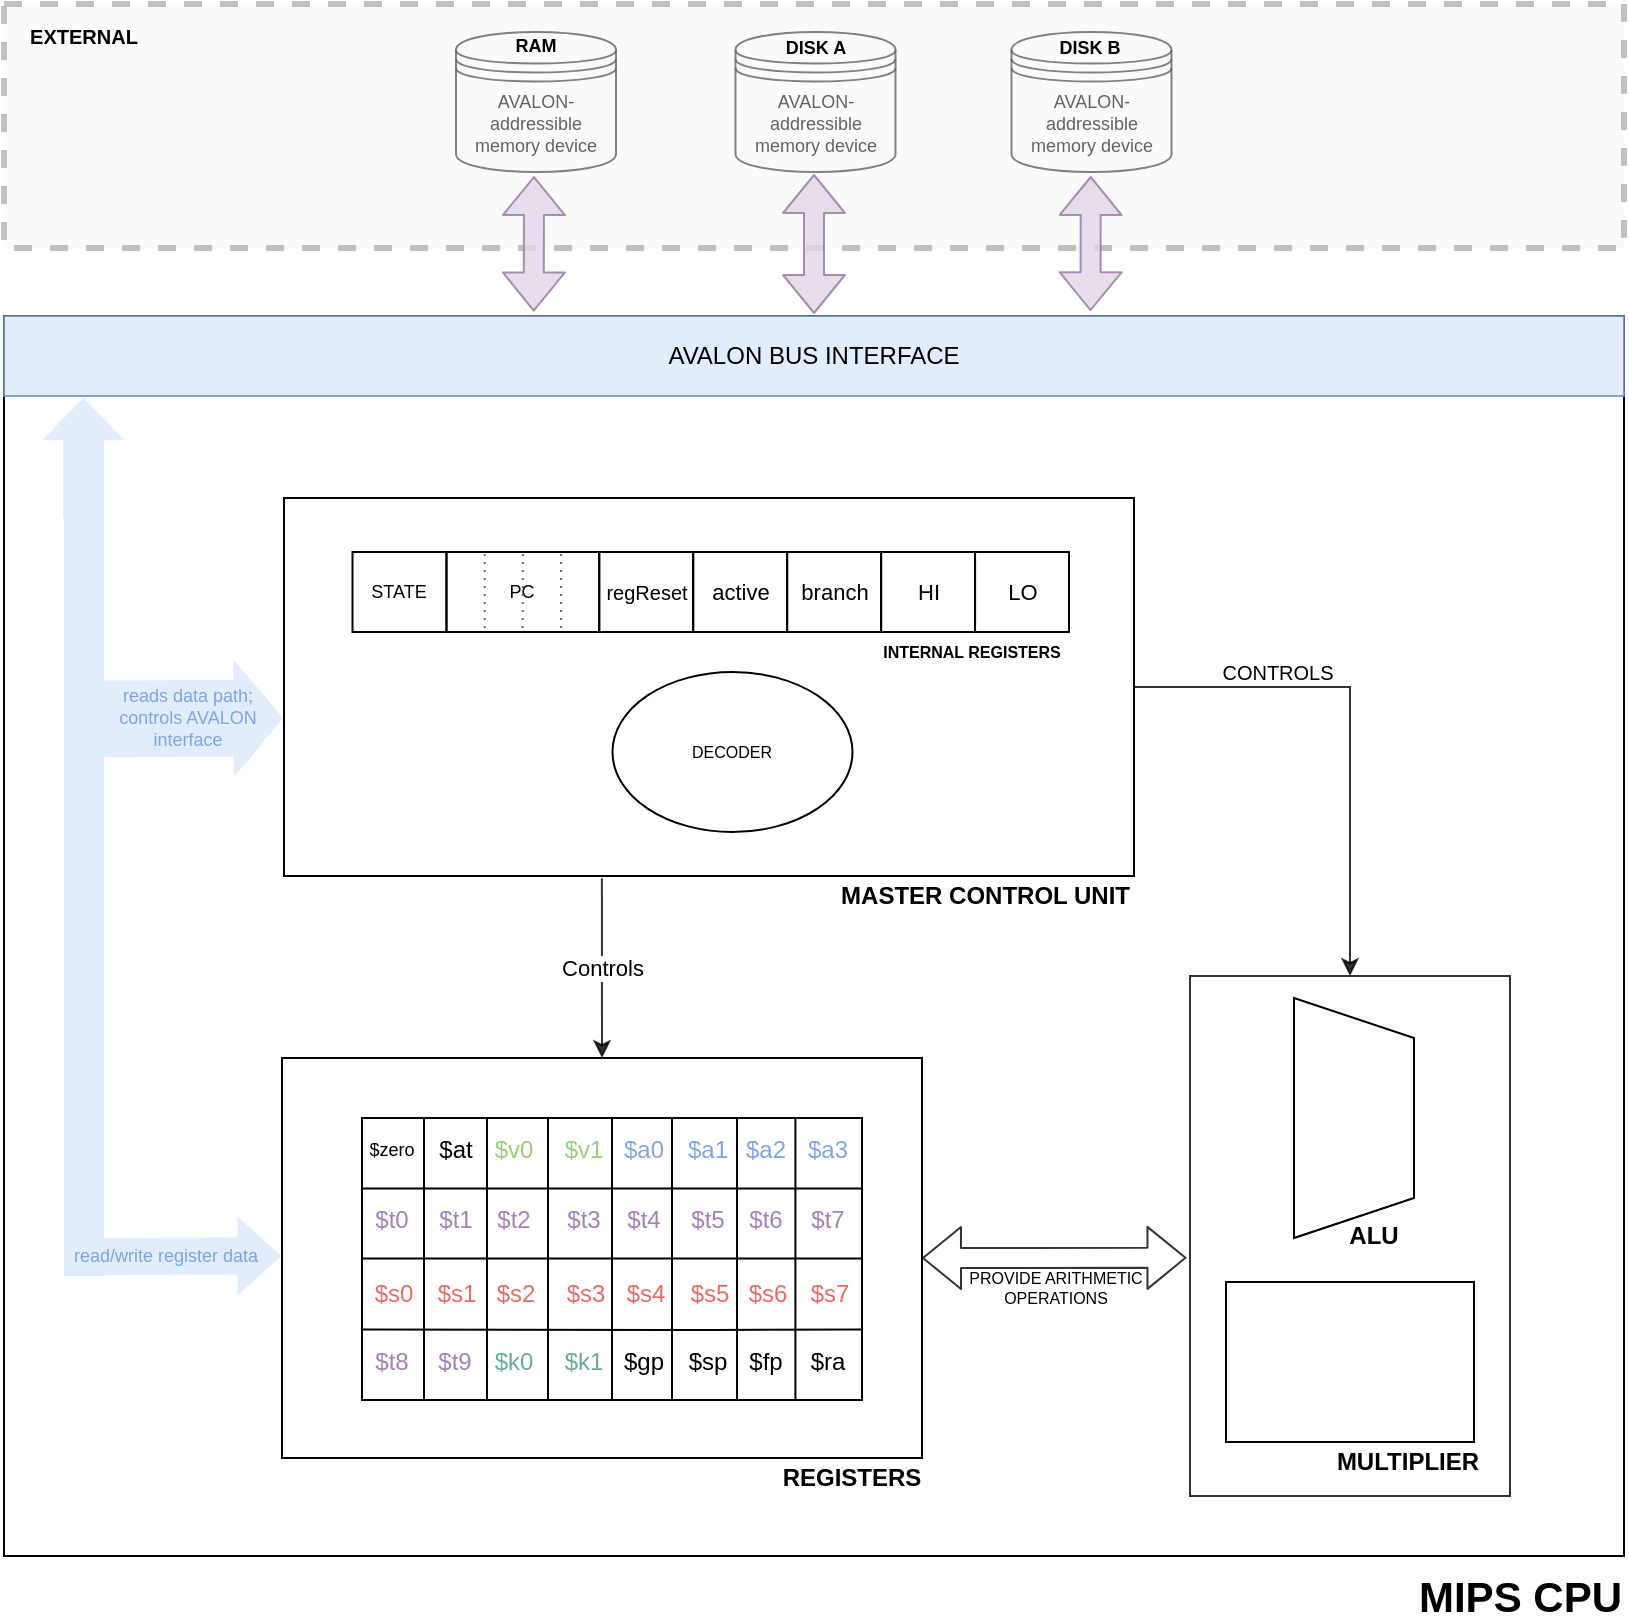 <mxfile version="14.0.1" type="github">
  <diagram name="Page-1" id="c4acf3e9-155e-7222-9cf6-157b1a14988f">
    <mxGraphModel dx="1351" dy="789" grid="1" gridSize="10" guides="1" tooltips="1" connect="1" arrows="1" fold="1" page="1" pageScale="1" pageWidth="1169" pageHeight="827" background="#ffffff" math="0" shadow="0">
      <root>
        <mxCell id="0" />
        <mxCell id="1" parent="0" />
        <mxCell id="JjzSYra-wFmh_ooPUgK7-45" value="&lt;span style=&quot;color: rgb(0 , 0 , 0)&quot;&gt;AVALON-addressible memory device&lt;/span&gt;" style="shape=datastore;whiteSpace=wrap;html=1;fillColor=#ffffff;fontSize=9;fontColor=#7EA6E0;opacity=80;align=center;" vertex="1" parent="1">
          <mxGeometry x="386" y="18" width="80" height="70" as="geometry" />
        </mxCell>
        <mxCell id="JjzSYra-wFmh_ooPUgK7-52" value="&lt;span style=&quot;color: rgb(0 , 0 , 0)&quot;&gt;AVALON-addressible memory device&lt;/span&gt;" style="shape=datastore;whiteSpace=wrap;html=1;fillColor=#ffffff;fontSize=9;fontColor=#7EA6E0;opacity=80;align=center;" vertex="1" parent="1">
          <mxGeometry x="525.75" y="18" width="80" height="70" as="geometry" />
        </mxCell>
        <mxCell id="JjzSYra-wFmh_ooPUgK7-53" value="&lt;span style=&quot;color: rgb(0 , 0 , 0)&quot;&gt;AVALON-addressible memory device&lt;/span&gt;" style="shape=datastore;whiteSpace=wrap;html=1;fillColor=#ffffff;fontSize=9;fontColor=#7EA6E0;opacity=80;align=center;" vertex="1" parent="1">
          <mxGeometry x="663.75" y="18" width="80" height="70" as="geometry" />
        </mxCell>
        <mxCell id="JjzSYra-wFmh_ooPUgK7-80" value="" style="rounded=0;whiteSpace=wrap;html=1;fillColor=#f5f5f5;fontSize=10;fontColor=#333333;opacity=40;align=center;dashed=1;strokeWidth=3;strokeColor=#666666;" vertex="1" parent="1">
          <mxGeometry x="160" y="4" width="810" height="122" as="geometry" />
        </mxCell>
        <mxCell id="EH1okrl17HNzEjOL1Jwx-92" value="" style="rounded=0;whiteSpace=wrap;html=1;glass=1;fillColor=none;gradientColor=none;fontSize=8;fontColor=#000000;" parent="1" vertex="1">
          <mxGeometry x="160" y="160" width="810" height="620" as="geometry" />
        </mxCell>
        <mxCell id="EH1okrl17HNzEjOL1Jwx-88" value="" style="group" parent="1" vertex="1" connectable="0">
          <mxGeometry x="299" y="531" width="330" height="220" as="geometry" />
        </mxCell>
        <mxCell id="EH1okrl17HNzEjOL1Jwx-10" value="REGISTERS" style="text;html=1;strokeColor=none;fillColor=none;align=center;verticalAlign=middle;whiteSpace=wrap;rounded=0;fontStyle=1" parent="EH1okrl17HNzEjOL1Jwx-88" vertex="1">
          <mxGeometry x="240" y="200" width="90" height="20" as="geometry" />
        </mxCell>
        <mxCell id="EH1okrl17HNzEjOL1Jwx-70" value="" style="group" parent="EH1okrl17HNzEjOL1Jwx-88" vertex="1" connectable="0">
          <mxGeometry width="320" height="200" as="geometry" />
        </mxCell>
        <mxCell id="EH1okrl17HNzEjOL1Jwx-67" value="" style="rounded=0;whiteSpace=wrap;html=1;glass=1;gradientColor=none;fontSize=9;fontColor=#67AB9F;fillColor=none;" parent="EH1okrl17HNzEjOL1Jwx-70" vertex="1">
          <mxGeometry width="320" height="200" as="geometry" />
        </mxCell>
        <mxCell id="EH1okrl17HNzEjOL1Jwx-69" value="" style="group" parent="EH1okrl17HNzEjOL1Jwx-70" vertex="1" connectable="0">
          <mxGeometry x="35" y="30" width="259" height="141" as="geometry" />
        </mxCell>
        <mxCell id="EH1okrl17HNzEjOL1Jwx-9" value="" style="rounded=0;whiteSpace=wrap;html=1;fillColor=none;" parent="EH1okrl17HNzEjOL1Jwx-69" vertex="1">
          <mxGeometry x="5" width="250" height="141" as="geometry" />
        </mxCell>
        <mxCell id="EH1okrl17HNzEjOL1Jwx-20" value="" style="endArrow=none;html=1;entryX=1;entryY=0.75;entryDx=0;entryDy=0;exitX=0;exitY=0.75;exitDx=0;exitDy=0;" parent="EH1okrl17HNzEjOL1Jwx-69" source="EH1okrl17HNzEjOL1Jwx-9" target="EH1okrl17HNzEjOL1Jwx-9" edge="1">
          <mxGeometry width="50" height="50" as="geometry">
            <mxPoint x="137.5" y="70" as="sourcePoint" />
            <mxPoint x="187.5" y="20" as="targetPoint" />
            <Array as="points">
              <mxPoint x="170" y="106" />
            </Array>
          </mxGeometry>
        </mxCell>
        <mxCell id="EH1okrl17HNzEjOL1Jwx-21" value="" style="endArrow=none;html=1;entryX=1;entryY=0.75;entryDx=0;entryDy=0;exitX=0;exitY=0.75;exitDx=0;exitDy=0;" parent="EH1okrl17HNzEjOL1Jwx-69" edge="1">
          <mxGeometry width="50" height="50" as="geometry">
            <mxPoint x="5" y="70.21" as="sourcePoint" />
            <mxPoint x="255" y="70.21" as="targetPoint" />
          </mxGeometry>
        </mxCell>
        <mxCell id="EH1okrl17HNzEjOL1Jwx-22" value="" style="endArrow=none;html=1;entryX=1;entryY=0.25;entryDx=0;entryDy=0;exitX=0;exitY=0.25;exitDx=0;exitDy=0;" parent="EH1okrl17HNzEjOL1Jwx-69" source="EH1okrl17HNzEjOL1Jwx-9" target="EH1okrl17HNzEjOL1Jwx-9" edge="1">
          <mxGeometry width="50" height="50" as="geometry">
            <mxPoint x="5" y="40.0" as="sourcePoint" />
            <mxPoint x="255" y="40.0" as="targetPoint" />
          </mxGeometry>
        </mxCell>
        <mxCell id="EH1okrl17HNzEjOL1Jwx-23" value="" style="endArrow=none;html=1;entryX=0.75;entryY=0;entryDx=0;entryDy=0;exitX=0.75;exitY=1;exitDx=0;exitDy=0;" parent="EH1okrl17HNzEjOL1Jwx-69" source="EH1okrl17HNzEjOL1Jwx-9" target="EH1okrl17HNzEjOL1Jwx-9" edge="1">
          <mxGeometry width="50" height="50" as="geometry">
            <mxPoint x="351" y="40" as="sourcePoint" />
            <mxPoint x="401" y="-10" as="targetPoint" />
          </mxGeometry>
        </mxCell>
        <mxCell id="EH1okrl17HNzEjOL1Jwx-24" value="" style="endArrow=none;html=1;exitX=0.75;exitY=1;exitDx=0;exitDy=0;" parent="EH1okrl17HNzEjOL1Jwx-69" target="EH1okrl17HNzEjOL1Jwx-9" edge="1">
          <mxGeometry width="50" height="50" as="geometry">
            <mxPoint x="131" y="141" as="sourcePoint" />
            <mxPoint x="131" as="targetPoint" />
          </mxGeometry>
        </mxCell>
        <mxCell id="EH1okrl17HNzEjOL1Jwx-25" value="" style="endArrow=none;html=1;entryX=0.5;entryY=0;entryDx=0;entryDy=0;exitX=0.5;exitY=1;exitDx=0;exitDy=0;" parent="EH1okrl17HNzEjOL1Jwx-69" source="EH1okrl17HNzEjOL1Jwx-9" target="EH1okrl17HNzEjOL1Jwx-9" edge="1">
          <mxGeometry width="50" height="50" as="geometry">
            <mxPoint x="202.5" y="151" as="sourcePoint" />
            <mxPoint x="202.5" y="10" as="targetPoint" />
          </mxGeometry>
        </mxCell>
        <mxCell id="EH1okrl17HNzEjOL1Jwx-26" value="" style="endArrow=none;html=1;entryX=0.25;entryY=0;entryDx=0;entryDy=0;exitX=0.25;exitY=1;exitDx=0;exitDy=0;" parent="EH1okrl17HNzEjOL1Jwx-69" source="EH1okrl17HNzEjOL1Jwx-9" target="EH1okrl17HNzEjOL1Jwx-9" edge="1">
          <mxGeometry width="50" height="50" as="geometry">
            <mxPoint x="140" y="151" as="sourcePoint" />
            <mxPoint x="140" y="10" as="targetPoint" />
          </mxGeometry>
        </mxCell>
        <mxCell id="EH1okrl17HNzEjOL1Jwx-27" value="" style="endArrow=none;html=1;entryX=0.25;entryY=0;entryDx=0;entryDy=0;exitX=0.25;exitY=1;exitDx=0;exitDy=0;" parent="EH1okrl17HNzEjOL1Jwx-69" edge="1">
          <mxGeometry width="50" height="50" as="geometry">
            <mxPoint x="98" y="141" as="sourcePoint" />
            <mxPoint x="98" as="targetPoint" />
          </mxGeometry>
        </mxCell>
        <mxCell id="EH1okrl17HNzEjOL1Jwx-28" value="" style="endArrow=none;html=1;entryX=0.25;entryY=0;entryDx=0;entryDy=0;exitX=0.25;exitY=1;exitDx=0;exitDy=0;" parent="EH1okrl17HNzEjOL1Jwx-69" edge="1">
          <mxGeometry width="50" height="50" as="geometry">
            <mxPoint x="36" y="141" as="sourcePoint" />
            <mxPoint x="36" as="targetPoint" />
          </mxGeometry>
        </mxCell>
        <mxCell id="EH1okrl17HNzEjOL1Jwx-31" value="" style="endArrow=none;html=1;entryX=0.25;entryY=0;entryDx=0;entryDy=0;exitX=0.25;exitY=1;exitDx=0;exitDy=0;" parent="EH1okrl17HNzEjOL1Jwx-69" edge="1">
          <mxGeometry width="50" height="50" as="geometry">
            <mxPoint x="160" y="141" as="sourcePoint" />
            <mxPoint x="160" as="targetPoint" />
          </mxGeometry>
        </mxCell>
        <mxCell id="EH1okrl17HNzEjOL1Jwx-32" value="" style="endArrow=none;html=1;entryX=0.25;entryY=0;entryDx=0;entryDy=0;exitX=0.25;exitY=1;exitDx=0;exitDy=0;" parent="EH1okrl17HNzEjOL1Jwx-69" edge="1">
          <mxGeometry width="50" height="50" as="geometry">
            <mxPoint x="221.71" y="141" as="sourcePoint" />
            <mxPoint x="221.71" as="targetPoint" />
          </mxGeometry>
        </mxCell>
        <mxCell id="EH1okrl17HNzEjOL1Jwx-33" value="$zero" style="text;html=1;strokeColor=none;fillColor=none;align=center;verticalAlign=middle;whiteSpace=wrap;rounded=0;fontSize=9;" parent="EH1okrl17HNzEjOL1Jwx-69" vertex="1">
          <mxGeometry y="6" width="40" height="20" as="geometry" />
        </mxCell>
        <mxCell id="EH1okrl17HNzEjOL1Jwx-34" value="&lt;font style=&quot;font-size: 12px&quot;&gt;$at&lt;/font&gt;" style="text;html=1;strokeColor=none;fillColor=none;align=center;verticalAlign=middle;whiteSpace=wrap;rounded=0;fontSize=9;" parent="EH1okrl17HNzEjOL1Jwx-69" vertex="1">
          <mxGeometry x="32" y="6" width="40" height="20" as="geometry" />
        </mxCell>
        <mxCell id="EH1okrl17HNzEjOL1Jwx-35" value="&lt;font style=&quot;font-size: 12px&quot;&gt;$v0&lt;/font&gt;" style="text;html=1;align=center;verticalAlign=middle;whiteSpace=wrap;rounded=0;fontSize=9;fontColor=#97D077;" parent="EH1okrl17HNzEjOL1Jwx-69" vertex="1">
          <mxGeometry x="61" y="6" width="40" height="20" as="geometry" />
        </mxCell>
        <mxCell id="EH1okrl17HNzEjOL1Jwx-36" value="&lt;font style=&quot;font-size: 12px&quot;&gt;$v1&lt;/font&gt;" style="text;html=1;align=center;verticalAlign=middle;whiteSpace=wrap;rounded=0;fontSize=9;fontColor=#97D077;" parent="EH1okrl17HNzEjOL1Jwx-69" vertex="1">
          <mxGeometry x="96" y="6" width="40" height="20" as="geometry" />
        </mxCell>
        <mxCell id="EH1okrl17HNzEjOL1Jwx-37" value="&lt;span style=&quot;font-size: 12px&quot;&gt;$a0&lt;/span&gt;" style="text;html=1;strokeColor=none;fillColor=none;align=center;verticalAlign=middle;whiteSpace=wrap;rounded=0;fontSize=9;fontColor=#7EA6E0;" parent="EH1okrl17HNzEjOL1Jwx-69" vertex="1">
          <mxGeometry x="126" y="6" width="40" height="20" as="geometry" />
        </mxCell>
        <mxCell id="EH1okrl17HNzEjOL1Jwx-38" value="&lt;span style=&quot;font-size: 12px&quot;&gt;$a1&lt;/span&gt;" style="text;html=1;strokeColor=none;fillColor=none;align=center;verticalAlign=middle;whiteSpace=wrap;rounded=0;fontSize=9;fontColor=#7EA6E0;" parent="EH1okrl17HNzEjOL1Jwx-69" vertex="1">
          <mxGeometry x="158" y="6" width="40" height="20" as="geometry" />
        </mxCell>
        <mxCell id="EH1okrl17HNzEjOL1Jwx-39" value="&lt;span style=&quot;font-size: 12px&quot;&gt;$a2&lt;/span&gt;" style="text;html=1;strokeColor=none;fillColor=none;align=center;verticalAlign=middle;whiteSpace=wrap;rounded=0;fontSize=9;fontColor=#7EA6E0;" parent="EH1okrl17HNzEjOL1Jwx-69" vertex="1">
          <mxGeometry x="186.5" y="6" width="40" height="20" as="geometry" />
        </mxCell>
        <mxCell id="EH1okrl17HNzEjOL1Jwx-40" value="&lt;span style=&quot;font-size: 12px&quot;&gt;$a3&lt;/span&gt;" style="text;html=1;strokeColor=none;fillColor=none;align=center;verticalAlign=middle;whiteSpace=wrap;rounded=0;fontSize=9;fontColor=#7EA6E0;" parent="EH1okrl17HNzEjOL1Jwx-69" vertex="1">
          <mxGeometry x="218" y="6" width="40" height="20" as="geometry" />
        </mxCell>
        <mxCell id="EH1okrl17HNzEjOL1Jwx-41" value="&lt;span style=&quot;font-size: 12px&quot;&gt;$t0&lt;/span&gt;" style="text;html=1;strokeColor=none;fillColor=none;align=center;verticalAlign=middle;whiteSpace=wrap;rounded=0;fontSize=9;fontColor=#A680B8;" parent="EH1okrl17HNzEjOL1Jwx-69" vertex="1">
          <mxGeometry y="41" width="40" height="20" as="geometry" />
        </mxCell>
        <mxCell id="EH1okrl17HNzEjOL1Jwx-42" value="&lt;font style=&quot;font-size: 12px&quot;&gt;$t1&lt;/font&gt;" style="text;html=1;strokeColor=none;fillColor=none;align=center;verticalAlign=middle;whiteSpace=wrap;rounded=0;fontSize=9;fontColor=#A680B8;" parent="EH1okrl17HNzEjOL1Jwx-69" vertex="1">
          <mxGeometry x="32" y="41" width="40" height="20" as="geometry" />
        </mxCell>
        <mxCell id="EH1okrl17HNzEjOL1Jwx-43" value="&lt;font style=&quot;font-size: 12px&quot;&gt;$t2&lt;/font&gt;" style="text;html=1;strokeColor=none;fillColor=none;align=center;verticalAlign=middle;whiteSpace=wrap;rounded=0;fontSize=9;fontColor=#A680B8;" parent="EH1okrl17HNzEjOL1Jwx-69" vertex="1">
          <mxGeometry x="61" y="41" width="40" height="20" as="geometry" />
        </mxCell>
        <mxCell id="EH1okrl17HNzEjOL1Jwx-44" value="&lt;font style=&quot;font-size: 12px&quot;&gt;$t3&lt;/font&gt;" style="text;html=1;strokeColor=none;fillColor=none;align=center;verticalAlign=middle;whiteSpace=wrap;rounded=0;fontSize=9;fontColor=#A680B8;" parent="EH1okrl17HNzEjOL1Jwx-69" vertex="1">
          <mxGeometry x="96" y="41" width="40" height="20" as="geometry" />
        </mxCell>
        <mxCell id="EH1okrl17HNzEjOL1Jwx-45" value="&lt;span style=&quot;font-size: 12px&quot;&gt;$t4&lt;/span&gt;" style="text;html=1;strokeColor=none;fillColor=none;align=center;verticalAlign=middle;whiteSpace=wrap;rounded=0;fontSize=9;fontColor=#A680B8;" parent="EH1okrl17HNzEjOL1Jwx-69" vertex="1">
          <mxGeometry x="126" y="41" width="40" height="20" as="geometry" />
        </mxCell>
        <mxCell id="EH1okrl17HNzEjOL1Jwx-46" value="&lt;span style=&quot;font-size: 12px&quot;&gt;$t5&lt;/span&gt;" style="text;html=1;strokeColor=none;fillColor=none;align=center;verticalAlign=middle;whiteSpace=wrap;rounded=0;fontSize=9;fontColor=#A680B8;" parent="EH1okrl17HNzEjOL1Jwx-69" vertex="1">
          <mxGeometry x="158" y="41" width="40" height="20" as="geometry" />
        </mxCell>
        <mxCell id="EH1okrl17HNzEjOL1Jwx-47" value="&lt;span style=&quot;font-size: 12px&quot;&gt;$t6&lt;/span&gt;" style="text;html=1;strokeColor=none;fillColor=none;align=center;verticalAlign=middle;whiteSpace=wrap;rounded=0;fontSize=9;fontColor=#A680B8;" parent="EH1okrl17HNzEjOL1Jwx-69" vertex="1">
          <mxGeometry x="186.5" y="41" width="40" height="20" as="geometry" />
        </mxCell>
        <mxCell id="EH1okrl17HNzEjOL1Jwx-48" value="&lt;span style=&quot;font-size: 12px&quot;&gt;$t7&lt;/span&gt;" style="text;html=1;strokeColor=none;fillColor=none;align=center;verticalAlign=middle;whiteSpace=wrap;rounded=0;fontSize=9;fontColor=#A680B8;" parent="EH1okrl17HNzEjOL1Jwx-69" vertex="1">
          <mxGeometry x="218" y="41" width="40" height="20" as="geometry" />
        </mxCell>
        <mxCell id="EH1okrl17HNzEjOL1Jwx-49" value="&lt;span style=&quot;font-size: 12px&quot;&gt;$s0&lt;/span&gt;" style="text;html=1;strokeColor=none;fillColor=none;align=center;verticalAlign=middle;whiteSpace=wrap;rounded=0;fontSize=9;fontColor=#EA6B66;" parent="EH1okrl17HNzEjOL1Jwx-69" vertex="1">
          <mxGeometry x="1" y="78" width="40" height="20" as="geometry" />
        </mxCell>
        <mxCell id="EH1okrl17HNzEjOL1Jwx-50" value="&lt;font style=&quot;font-size: 12px&quot;&gt;$s1&lt;/font&gt;" style="text;html=1;strokeColor=none;fillColor=none;align=center;verticalAlign=middle;whiteSpace=wrap;rounded=0;fontSize=9;fontColor=#EA6B66;" parent="EH1okrl17HNzEjOL1Jwx-69" vertex="1">
          <mxGeometry x="33" y="78" width="39" height="20" as="geometry" />
        </mxCell>
        <mxCell id="EH1okrl17HNzEjOL1Jwx-51" value="&lt;font style=&quot;font-size: 12px&quot;&gt;$s2&lt;/font&gt;" style="text;html=1;strokeColor=none;fillColor=none;align=center;verticalAlign=middle;whiteSpace=wrap;rounded=0;fontSize=9;fontColor=#EA6B66;" parent="EH1okrl17HNzEjOL1Jwx-69" vertex="1">
          <mxGeometry x="62" y="78" width="40" height="20" as="geometry" />
        </mxCell>
        <mxCell id="EH1okrl17HNzEjOL1Jwx-52" value="&lt;font style=&quot;font-size: 12px&quot;&gt;$s3&lt;/font&gt;" style="text;html=1;strokeColor=none;fillColor=none;align=center;verticalAlign=middle;whiteSpace=wrap;rounded=0;fontSize=9;fontColor=#EA6B66;" parent="EH1okrl17HNzEjOL1Jwx-69" vertex="1">
          <mxGeometry x="97" y="78" width="40" height="20" as="geometry" />
        </mxCell>
        <mxCell id="EH1okrl17HNzEjOL1Jwx-53" value="&lt;span style=&quot;font-size: 12px&quot;&gt;$s4&lt;/span&gt;" style="text;html=1;strokeColor=none;fillColor=none;align=center;verticalAlign=middle;whiteSpace=wrap;rounded=0;fontSize=9;fontColor=#EA6B66;" parent="EH1okrl17HNzEjOL1Jwx-69" vertex="1">
          <mxGeometry x="127" y="78" width="40" height="20" as="geometry" />
        </mxCell>
        <mxCell id="EH1okrl17HNzEjOL1Jwx-54" value="&lt;span style=&quot;font-size: 12px&quot;&gt;$s5&lt;/span&gt;" style="text;html=1;strokeColor=none;fillColor=none;align=center;verticalAlign=middle;whiteSpace=wrap;rounded=0;fontSize=9;fontColor=#EA6B66;" parent="EH1okrl17HNzEjOL1Jwx-69" vertex="1">
          <mxGeometry x="157" y="78" width="44" height="20" as="geometry" />
        </mxCell>
        <mxCell id="EH1okrl17HNzEjOL1Jwx-55" value="&lt;span style=&quot;font-size: 12px&quot;&gt;$s6&lt;/span&gt;" style="text;html=1;strokeColor=none;fillColor=none;align=center;verticalAlign=middle;whiteSpace=wrap;rounded=0;fontSize=9;fontColor=#EA6B66;" parent="EH1okrl17HNzEjOL1Jwx-69" vertex="1">
          <mxGeometry x="187.5" y="78" width="40" height="20" as="geometry" />
        </mxCell>
        <mxCell id="EH1okrl17HNzEjOL1Jwx-56" value="&lt;span style=&quot;font-size: 12px&quot;&gt;$s7&lt;/span&gt;" style="text;html=1;strokeColor=none;fillColor=none;align=center;verticalAlign=middle;whiteSpace=wrap;rounded=0;fontSize=9;fontColor=#EA6B66;" parent="EH1okrl17HNzEjOL1Jwx-69" vertex="1">
          <mxGeometry x="219" y="78" width="40" height="20" as="geometry" />
        </mxCell>
        <mxCell id="EH1okrl17HNzEjOL1Jwx-57" value="&lt;span style=&quot;font-size: 12px&quot;&gt;$t8&lt;/span&gt;" style="text;html=1;strokeColor=none;fillColor=none;align=center;verticalAlign=middle;whiteSpace=wrap;rounded=0;fontSize=9;fontColor=#A680B8;" parent="EH1okrl17HNzEjOL1Jwx-69" vertex="1">
          <mxGeometry y="112" width="40" height="20" as="geometry" />
        </mxCell>
        <mxCell id="EH1okrl17HNzEjOL1Jwx-58" value="&lt;font style=&quot;font-size: 12px&quot;&gt;$t9&lt;/font&gt;" style="text;html=1;strokeColor=none;fillColor=none;align=center;verticalAlign=middle;whiteSpace=wrap;rounded=0;fontSize=9;fontColor=#A680B8;" parent="EH1okrl17HNzEjOL1Jwx-69" vertex="1">
          <mxGeometry x="32" y="112" width="39" height="20" as="geometry" />
        </mxCell>
        <mxCell id="EH1okrl17HNzEjOL1Jwx-59" value="&lt;font style=&quot;font-size: 12px&quot;&gt;$k0&lt;/font&gt;" style="text;html=1;strokeColor=none;fillColor=none;align=center;verticalAlign=middle;whiteSpace=wrap;rounded=0;fontSize=9;fontColor=#67AB9F;" parent="EH1okrl17HNzEjOL1Jwx-69" vertex="1">
          <mxGeometry x="61" y="112" width="40" height="20" as="geometry" />
        </mxCell>
        <mxCell id="EH1okrl17HNzEjOL1Jwx-60" value="&lt;font style=&quot;font-size: 12px&quot;&gt;$k1&lt;/font&gt;" style="text;html=1;strokeColor=none;fillColor=none;align=center;verticalAlign=middle;whiteSpace=wrap;rounded=0;fontSize=9;fontColor=#67AB9F;" parent="EH1okrl17HNzEjOL1Jwx-69" vertex="1">
          <mxGeometry x="96" y="112" width="40" height="20" as="geometry" />
        </mxCell>
        <mxCell id="EH1okrl17HNzEjOL1Jwx-61" value="&lt;span style=&quot;font-size: 12px&quot;&gt;$gp&lt;/span&gt;" style="text;html=1;strokeColor=none;fillColor=none;align=center;verticalAlign=middle;whiteSpace=wrap;rounded=0;fontSize=9;" parent="EH1okrl17HNzEjOL1Jwx-69" vertex="1">
          <mxGeometry x="126" y="112" width="40" height="20" as="geometry" />
        </mxCell>
        <mxCell id="EH1okrl17HNzEjOL1Jwx-62" value="&lt;span style=&quot;font-size: 12px&quot;&gt;$sp&lt;/span&gt;" style="text;html=1;strokeColor=none;fillColor=none;align=center;verticalAlign=middle;whiteSpace=wrap;rounded=0;fontSize=9;" parent="EH1okrl17HNzEjOL1Jwx-69" vertex="1">
          <mxGeometry x="158" y="112" width="40" height="20" as="geometry" />
        </mxCell>
        <mxCell id="EH1okrl17HNzEjOL1Jwx-63" value="&lt;span style=&quot;font-size: 12px&quot;&gt;$fp&lt;/span&gt;" style="text;html=1;strokeColor=none;fillColor=none;align=center;verticalAlign=middle;whiteSpace=wrap;rounded=0;fontSize=9;" parent="EH1okrl17HNzEjOL1Jwx-69" vertex="1">
          <mxGeometry x="186.5" y="112" width="40" height="20" as="geometry" />
        </mxCell>
        <mxCell id="EH1okrl17HNzEjOL1Jwx-64" value="&lt;span style=&quot;font-size: 12px&quot;&gt;$ra&lt;/span&gt;" style="text;html=1;strokeColor=none;fillColor=none;align=center;verticalAlign=middle;whiteSpace=wrap;rounded=0;fontSize=9;" parent="EH1okrl17HNzEjOL1Jwx-69" vertex="1">
          <mxGeometry x="218" y="112" width="40" height="20" as="geometry" />
        </mxCell>
        <mxCell id="JjzSYra-wFmh_ooPUgK7-69" style="edgeStyle=orthogonalEdgeStyle;rounded=0;orthogonalLoop=1;jettySize=auto;html=1;exitX=1;exitY=0.5;exitDx=0;exitDy=0;entryX=0.5;entryY=0;entryDx=0;entryDy=0;targetPerimeterSpacing=0;strokeWidth=1;fontSize=10;fontColor=#000000;opacity=80;" edge="1" parent="1" source="EH1okrl17HNzEjOL1Jwx-3" target="JjzSYra-wFmh_ooPUgK7-64">
          <mxGeometry relative="1" as="geometry" />
        </mxCell>
        <mxCell id="EH1okrl17HNzEjOL1Jwx-3" value="" style="rounded=0;whiteSpace=wrap;html=1;fillColor=none;" parent="1" vertex="1">
          <mxGeometry x="300" y="251" width="425" height="189" as="geometry" />
        </mxCell>
        <mxCell id="EH1okrl17HNzEjOL1Jwx-4" value="MASTER CONTROL UNIT" style="text;html=1;strokeColor=none;fillColor=none;align=right;verticalAlign=middle;whiteSpace=wrap;rounded=0;fontStyle=1" parent="1" vertex="1">
          <mxGeometry x="555" y="440" width="170" height="20" as="geometry" />
        </mxCell>
        <mxCell id="EH1okrl17HNzEjOL1Jwx-83" value="INTERNAL REGISTERS" style="text;html=1;strokeColor=none;fillColor=none;align=center;verticalAlign=middle;whiteSpace=wrap;rounded=0;glass=1;fontSize=8;fontColor=#000000;fontStyle=1" parent="1" vertex="1">
          <mxGeometry x="584.25" y="318" width="120" height="20" as="geometry" />
        </mxCell>
        <mxCell id="EH1okrl17HNzEjOL1Jwx-84" value="DECODER" style="ellipse;whiteSpace=wrap;html=1;glass=1;fillColor=none;gradientColor=none;fontSize=8;fontColor=#000000;" parent="1" vertex="1">
          <mxGeometry x="464.25" y="338" width="120" height="80" as="geometry" />
        </mxCell>
        <mxCell id="EH1okrl17HNzEjOL1Jwx-85" value="" style="group" parent="1" vertex="1" connectable="0">
          <mxGeometry x="334.25" y="278" width="358.25" height="40" as="geometry" />
        </mxCell>
        <mxCell id="EH1okrl17HNzEjOL1Jwx-72" value="STATE" style="rounded=0;whiteSpace=wrap;html=1;glass=1;fillColor=none;gradientColor=none;fontSize=9;" parent="EH1okrl17HNzEjOL1Jwx-85" vertex="1">
          <mxGeometry width="46.976" height="40" as="geometry" />
        </mxCell>
        <mxCell id="EH1okrl17HNzEjOL1Jwx-77" value="&lt;font style=&quot;font-size: 10px;&quot;&gt;regReset&lt;/font&gt;" style="rounded=0;whiteSpace=wrap;html=1;glass=1;fillColor=none;gradientColor=none;fontSize=10;" parent="EH1okrl17HNzEjOL1Jwx-85" vertex="1">
          <mxGeometry x="123.371" width="46.976" height="40" as="geometry" />
        </mxCell>
        <mxCell id="EH1okrl17HNzEjOL1Jwx-78" value="&lt;font style=&quot;font-size: 11px;&quot;&gt;active&lt;/font&gt;" style="rounded=0;whiteSpace=wrap;html=1;glass=1;fillColor=none;gradientColor=none;fontSize=11;" parent="EH1okrl17HNzEjOL1Jwx-85" vertex="1">
          <mxGeometry x="170.347" width="46.976" height="40" as="geometry" />
        </mxCell>
        <mxCell id="EH1okrl17HNzEjOL1Jwx-79" value="&lt;font style=&quot;font-size: 11px&quot;&gt;branch&lt;/font&gt;" style="rounded=0;whiteSpace=wrap;html=1;glass=1;fillColor=none;gradientColor=none;fontSize=11;" parent="EH1okrl17HNzEjOL1Jwx-85" vertex="1">
          <mxGeometry x="217.323" width="46.976" height="40" as="geometry" />
        </mxCell>
        <mxCell id="EH1okrl17HNzEjOL1Jwx-80" value="" style="group" parent="EH1okrl17HNzEjOL1Jwx-85" vertex="1" connectable="0">
          <mxGeometry x="46.976" width="76.395" height="40" as="geometry" />
        </mxCell>
        <mxCell id="EH1okrl17HNzEjOL1Jwx-73" value="PC" style="rounded=0;whiteSpace=wrap;html=1;glass=1;fillColor=none;gradientColor=none;fontSize=9;" parent="EH1okrl17HNzEjOL1Jwx-80" vertex="1">
          <mxGeometry width="76.395" height="40" as="geometry" />
        </mxCell>
        <mxCell id="EH1okrl17HNzEjOL1Jwx-74" value="" style="endArrow=none;dashed=1;html=1;dashPattern=1 3;strokeWidth=1;fontSize=7;fontColor=#000000;exitX=0.25;exitY=0;exitDx=0;exitDy=0;entryX=0.25;entryY=1;entryDx=0;entryDy=0;strokeColor=#6E6E6E;horizontal=1;" parent="EH1okrl17HNzEjOL1Jwx-80" edge="1">
          <mxGeometry width="50" height="50" relative="1" as="geometry">
            <mxPoint x="19.099" y="1" as="sourcePoint" />
            <mxPoint x="19.099" y="41" as="targetPoint" />
          </mxGeometry>
        </mxCell>
        <mxCell id="EH1okrl17HNzEjOL1Jwx-75" value="" style="endArrow=none;dashed=1;html=1;dashPattern=1 3;strokeWidth=1;fontSize=7;fontColor=#000000;exitX=0.5;exitY=0;exitDx=0;exitDy=0;entryX=0.25;entryY=1;entryDx=0;entryDy=0;strokeColor=#6E6E6E;" parent="EH1okrl17HNzEjOL1Jwx-80" edge="1">
          <mxGeometry width="50" height="50" relative="1" as="geometry">
            <mxPoint x="38.198" y="1" as="sourcePoint" />
            <mxPoint x="38.083" y="41" as="targetPoint" />
          </mxGeometry>
        </mxCell>
        <mxCell id="EH1okrl17HNzEjOL1Jwx-76" value="" style="endArrow=none;dashed=1;html=1;dashPattern=1 3;strokeWidth=1;fontSize=7;fontColor=#000000;exitX=0.75;exitY=0;exitDx=0;exitDy=0;entryX=0.75;entryY=1;entryDx=0;entryDy=0;strokeColor=#6E6E6E;" parent="EH1okrl17HNzEjOL1Jwx-80" edge="1">
          <mxGeometry width="50" height="50" relative="1" as="geometry">
            <mxPoint x="57.296" y="1" as="sourcePoint" />
            <mxPoint x="57.296" y="41" as="targetPoint" />
          </mxGeometry>
        </mxCell>
        <mxCell id="EH1okrl17HNzEjOL1Jwx-81" value="&lt;font style=&quot;font-size: 11px&quot;&gt;HI&lt;/font&gt;" style="rounded=0;whiteSpace=wrap;html=1;glass=1;fillColor=none;gradientColor=none;fontSize=11;" parent="EH1okrl17HNzEjOL1Jwx-85" vertex="1">
          <mxGeometry x="264.298" width="46.976" height="40" as="geometry" />
        </mxCell>
        <mxCell id="EH1okrl17HNzEjOL1Jwx-82" value="&lt;font style=&quot;font-size: 11px&quot;&gt;LO&lt;/font&gt;" style="rounded=0;whiteSpace=wrap;html=1;glass=1;fillColor=none;gradientColor=none;fontSize=11;" parent="EH1okrl17HNzEjOL1Jwx-85" vertex="1">
          <mxGeometry x="311.274" width="46.976" height="40" as="geometry" />
        </mxCell>
        <mxCell id="EH1okrl17HNzEjOL1Jwx-2" value="&lt;font style=&quot;font-size: 21px&quot;&gt;MIPS CPU&lt;/font&gt;" style="text;html=1;resizable=0;autosize=1;align=right;verticalAlign=middle;points=[];fillColor=none;strokeColor=none;rounded=0;fontStyle=1" parent="1" vertex="1">
          <mxGeometry x="850" y="790" width="120" height="20" as="geometry" />
        </mxCell>
        <mxCell id="JjzSYra-wFmh_ooPUgK7-15" value="AVALON BUS INTERFACE" style="rounded=0;whiteSpace=wrap;html=1;fillColor=#dae8fc;strokeColor=#6c8ebf;opacity=80;" vertex="1" parent="1">
          <mxGeometry x="160" y="160" width="810" height="40" as="geometry" />
        </mxCell>
        <mxCell id="JjzSYra-wFmh_ooPUgK7-28" value="" style="rounded=0;whiteSpace=wrap;html=1;fontSize=9;opacity=80;align=right;fillColor=#dae8fc;strokeColor=none;" vertex="1" parent="1">
          <mxGeometry x="190" y="261" width="20" height="379" as="geometry" />
        </mxCell>
        <mxCell id="JjzSYra-wFmh_ooPUgK7-29" value="" style="shape=flexArrow;endArrow=classic;html=1;strokeWidth=1;fontSize=9;fontColor=#004C99;fillColor=#dae8fc;entryX=0;entryY=0.5;entryDx=0;entryDy=0;opacity=80;strokeColor=none;width=18.523;endSize=6.914;exitX=0.976;exitY=0.98;exitDx=0;exitDy=0;exitPerimeter=0;" edge="1" parent="1">
          <mxGeometry width="50" height="50" relative="1" as="geometry">
            <mxPoint x="209.52" y="630.2" as="sourcePoint" />
            <mxPoint x="299.0" y="630" as="targetPoint" />
          </mxGeometry>
        </mxCell>
        <mxCell id="JjzSYra-wFmh_ooPUgK7-30" value="" style="shape=flexArrow;endArrow=classic;html=1;strokeWidth=1;fontSize=9;fontColor=#004C99;fillColor=#dae8fc;entryX=0;entryY=0.5;entryDx=0;entryDy=0;opacity=80;strokeColor=none;width=38.286;endSize=7.92;exitX=0.977;exitY=0.265;exitDx=0;exitDy=0;exitPerimeter=0;" edge="1" parent="1" source="JjzSYra-wFmh_ooPUgK7-28">
          <mxGeometry width="50" height="50" relative="1" as="geometry">
            <mxPoint x="210.52" y="361.2" as="sourcePoint" />
            <mxPoint x="300" y="361" as="targetPoint" />
          </mxGeometry>
        </mxCell>
        <mxCell id="JjzSYra-wFmh_ooPUgK7-31" value="" style="shape=flexArrow;endArrow=classic;html=1;strokeWidth=1;fontSize=9;fontColor=#004C99;fillColor=#dae8fc;opacity=80;strokeColor=none;width=20.465;endSize=6.647;exitX=0.488;exitY=0.002;exitDx=0;exitDy=0;entryX=0.049;entryY=1.017;entryDx=0;entryDy=0;entryPerimeter=0;exitPerimeter=0;" edge="1" parent="1" source="JjzSYra-wFmh_ooPUgK7-28" target="JjzSYra-wFmh_ooPUgK7-15">
          <mxGeometry width="50" height="50" relative="1" as="geometry">
            <mxPoint x="219.32" y="231.04" as="sourcePoint" />
            <mxPoint x="199" y="201" as="targetPoint" />
          </mxGeometry>
        </mxCell>
        <mxCell id="JjzSYra-wFmh_ooPUgK7-35" value="reads data path; controls AVALON interface" style="text;html=1;strokeColor=none;fillColor=none;align=center;verticalAlign=middle;whiteSpace=wrap;rounded=0;fontSize=9;opacity=80;fontColor=#7EA6E0;" vertex="1" parent="1">
          <mxGeometry x="202" y="351" width="100" height="20" as="geometry" />
        </mxCell>
        <mxCell id="JjzSYra-wFmh_ooPUgK7-36" value="read/write register data" style="text;html=1;strokeColor=none;fillColor=none;align=center;verticalAlign=middle;whiteSpace=wrap;rounded=0;fontSize=9;opacity=80;fontColor=#7EA6E0;" vertex="1" parent="1">
          <mxGeometry x="191" y="620" width="100" height="20" as="geometry" />
        </mxCell>
        <mxCell id="JjzSYra-wFmh_ooPUgK7-41" value="" style="shape=flexArrow;endArrow=classic;startArrow=classic;html=1;strokeWidth=1;fontSize=9;fontColor=#7EA6E0;opacity=80;exitX=0.327;exitY=-0.002;exitDx=0;exitDy=0;exitPerimeter=0;entryX=0.5;entryY=1.017;entryDx=0;entryDy=0;entryPerimeter=0;fillColor=#e1d5e7;strokeColor=#9673a6;" edge="1" parent="1">
          <mxGeometry width="50" height="50" relative="1" as="geometry">
            <mxPoint x="424.87" y="157.76" as="sourcePoint" />
            <mxPoint x="425" y="90.02" as="targetPoint" />
          </mxGeometry>
        </mxCell>
        <mxCell id="JjzSYra-wFmh_ooPUgK7-42" value="" style="shape=flexArrow;endArrow=classic;startArrow=classic;html=1;strokeWidth=1;fontSize=9;fontColor=#7EA6E0;opacity=80;entryX=0.5;entryY=1;entryDx=0;entryDy=0;exitX=0.5;exitY=0;exitDx=0;exitDy=0;fillColor=#e1d5e7;strokeColor=#9673a6;" edge="1" parent="1">
          <mxGeometry width="50" height="50" relative="1" as="geometry">
            <mxPoint x="565" y="159" as="sourcePoint" />
            <mxPoint x="565" y="89" as="targetPoint" />
          </mxGeometry>
        </mxCell>
        <mxCell id="JjzSYra-wFmh_ooPUgK7-43" value="" style="shape=flexArrow;endArrow=classic;startArrow=classic;html=1;strokeWidth=1;fontSize=9;fontColor=#7EA6E0;opacity=80;exitX=0.327;exitY=-0.002;exitDx=0;exitDy=0;exitPerimeter=0;entryX=0.5;entryY=1.017;entryDx=0;entryDy=0;entryPerimeter=0;fillColor=#e1d5e7;strokeColor=#9673a6;" edge="1" parent="1">
          <mxGeometry width="50" height="50" relative="1" as="geometry">
            <mxPoint x="703.25" y="157.618" as="sourcePoint" />
            <mxPoint x="703.38" y="90.0" as="targetPoint" />
          </mxGeometry>
        </mxCell>
        <mxCell id="JjzSYra-wFmh_ooPUgK7-54" value="&lt;font color=&quot;#000000&quot;&gt;RAM&lt;/font&gt;" style="text;html=1;strokeColor=none;fillColor=none;align=center;verticalAlign=middle;whiteSpace=wrap;rounded=0;fontSize=9;fontColor=#7EA6E0;opacity=80;fontStyle=1" vertex="1" parent="1">
          <mxGeometry x="406.25" y="15" width="40" height="20" as="geometry" />
        </mxCell>
        <mxCell id="JjzSYra-wFmh_ooPUgK7-55" value="&lt;font color=&quot;#000000&quot;&gt;DISK A&lt;/font&gt;" style="text;html=1;strokeColor=none;fillColor=none;align=center;verticalAlign=middle;whiteSpace=wrap;rounded=0;fontSize=9;fontColor=#7EA6E0;opacity=80;fontStyle=1" vertex="1" parent="1">
          <mxGeometry x="546.25" y="16" width="40" height="20" as="geometry" />
        </mxCell>
        <mxCell id="JjzSYra-wFmh_ooPUgK7-56" value="&lt;font color=&quot;#000000&quot;&gt;DISK B&lt;/font&gt;" style="text;html=1;strokeColor=none;fillColor=none;align=center;verticalAlign=middle;whiteSpace=wrap;rounded=0;fontSize=9;fontColor=#7EA6E0;opacity=80;fontStyle=1" vertex="1" parent="1">
          <mxGeometry x="683" y="16" width="40" height="20" as="geometry" />
        </mxCell>
        <mxCell id="JjzSYra-wFmh_ooPUgK7-63" value="PROVIDE ARITHMETIC&lt;br&gt;OPERATIONS" style="text;html=1;strokeColor=none;fillColor=none;align=center;verticalAlign=middle;whiteSpace=wrap;rounded=0;fontSize=8;opacity=80;rotation=0;" vertex="1" parent="1">
          <mxGeometry x="596" y="636" width="180" height="20" as="geometry" />
        </mxCell>
        <mxCell id="JjzSYra-wFmh_ooPUgK7-65" value="" style="group" vertex="1" connectable="0" parent="1">
          <mxGeometry x="753" y="490" width="160" height="260" as="geometry" />
        </mxCell>
        <mxCell id="JjzSYra-wFmh_ooPUgK7-64" value="" style="rounded=0;whiteSpace=wrap;html=1;fontSize=8;fontColor=#000000;opacity=80;align=center;fillColor=none;" vertex="1" parent="JjzSYra-wFmh_ooPUgK7-65">
          <mxGeometry width="160" height="260" as="geometry" />
        </mxCell>
        <mxCell id="EH1okrl17HNzEjOL1Jwx-6" value="" style="shape=trapezoid;perimeter=trapezoidPerimeter;whiteSpace=wrap;html=1;fixedSize=1;fillColor=none;rotation=90;" parent="JjzSYra-wFmh_ooPUgK7-65" vertex="1">
          <mxGeometry x="22" y="41" width="120" height="60" as="geometry" />
        </mxCell>
        <mxCell id="EH1okrl17HNzEjOL1Jwx-7" value="&lt;b&gt;ALU&lt;/b&gt;" style="text;html=1;strokeColor=none;fillColor=none;align=center;verticalAlign=middle;whiteSpace=wrap;rounded=0;" parent="JjzSYra-wFmh_ooPUgK7-65" vertex="1">
          <mxGeometry x="72" y="120" width="40" height="20" as="geometry" />
        </mxCell>
        <mxCell id="EH1okrl17HNzEjOL1Jwx-12" value="" style="rounded=0;whiteSpace=wrap;html=1;fillColor=none;" parent="JjzSYra-wFmh_ooPUgK7-65" vertex="1">
          <mxGeometry x="18" y="153" width="124" height="80" as="geometry" />
        </mxCell>
        <mxCell id="EH1okrl17HNzEjOL1Jwx-13" value="MULTIPLIER" style="text;html=1;strokeColor=none;fillColor=none;align=center;verticalAlign=middle;whiteSpace=wrap;rounded=0;fontStyle=1" parent="JjzSYra-wFmh_ooPUgK7-65" vertex="1">
          <mxGeometry x="64.12" y="233" width="90" height="20" as="geometry" />
        </mxCell>
        <mxCell id="JjzSYra-wFmh_ooPUgK7-66" value="" style="shape=flexArrow;endArrow=classic;startArrow=classic;html=1;strokeWidth=1;fontSize=8;fontColor=#000000;opacity=80;exitX=1;exitY=0.5;exitDx=0;exitDy=0;entryX=-0.011;entryY=0.542;entryDx=0;entryDy=0;entryPerimeter=0;" edge="1" parent="1" source="EH1okrl17HNzEjOL1Jwx-67" target="JjzSYra-wFmh_ooPUgK7-64">
          <mxGeometry width="50" height="50" relative="1" as="geometry">
            <mxPoint x="710" y="590" as="sourcePoint" />
            <mxPoint x="760" y="540" as="targetPoint" />
          </mxGeometry>
        </mxCell>
        <mxCell id="JjzSYra-wFmh_ooPUgK7-70" value="CONTROLS" style="text;html=1;strokeColor=none;fillColor=none;align=center;verticalAlign=middle;whiteSpace=wrap;rounded=0;fontSize=10;fontColor=#000000;opacity=80;rotation=0;" vertex="1" parent="1">
          <mxGeometry x="777" y="328" width="40" height="20" as="geometry" />
        </mxCell>
        <mxCell id="JjzSYra-wFmh_ooPUgK7-76" value="" style="endArrow=classic;html=1;strokeWidth=1;fontSize=10;fontColor=#000000;opacity=80;exitX=0.374;exitY=1.006;exitDx=0;exitDy=0;entryX=0.5;entryY=0;entryDx=0;entryDy=0;exitPerimeter=0;" edge="1" parent="1" source="EH1okrl17HNzEjOL1Jwx-3" target="EH1okrl17HNzEjOL1Jwx-67">
          <mxGeometry relative="1" as="geometry">
            <mxPoint x="490" y="460" as="sourcePoint" />
            <mxPoint x="650" y="460" as="targetPoint" />
          </mxGeometry>
        </mxCell>
        <mxCell id="JjzSYra-wFmh_ooPUgK7-77" value="Controls" style="edgeLabel;resizable=0;html=1;align=center;verticalAlign=middle;" connectable="0" vertex="1" parent="JjzSYra-wFmh_ooPUgK7-76">
          <mxGeometry relative="1" as="geometry" />
        </mxCell>
        <mxCell id="JjzSYra-wFmh_ooPUgK7-81" value="EXTERNAL" style="text;html=1;strokeColor=none;fillColor=none;align=center;verticalAlign=middle;whiteSpace=wrap;rounded=0;dashed=1;fontSize=10;fontColor=#000000;opacity=40;fontStyle=1" vertex="1" parent="1">
          <mxGeometry x="180" y="10" width="40" height="20" as="geometry" />
        </mxCell>
      </root>
    </mxGraphModel>
  </diagram>
</mxfile>
